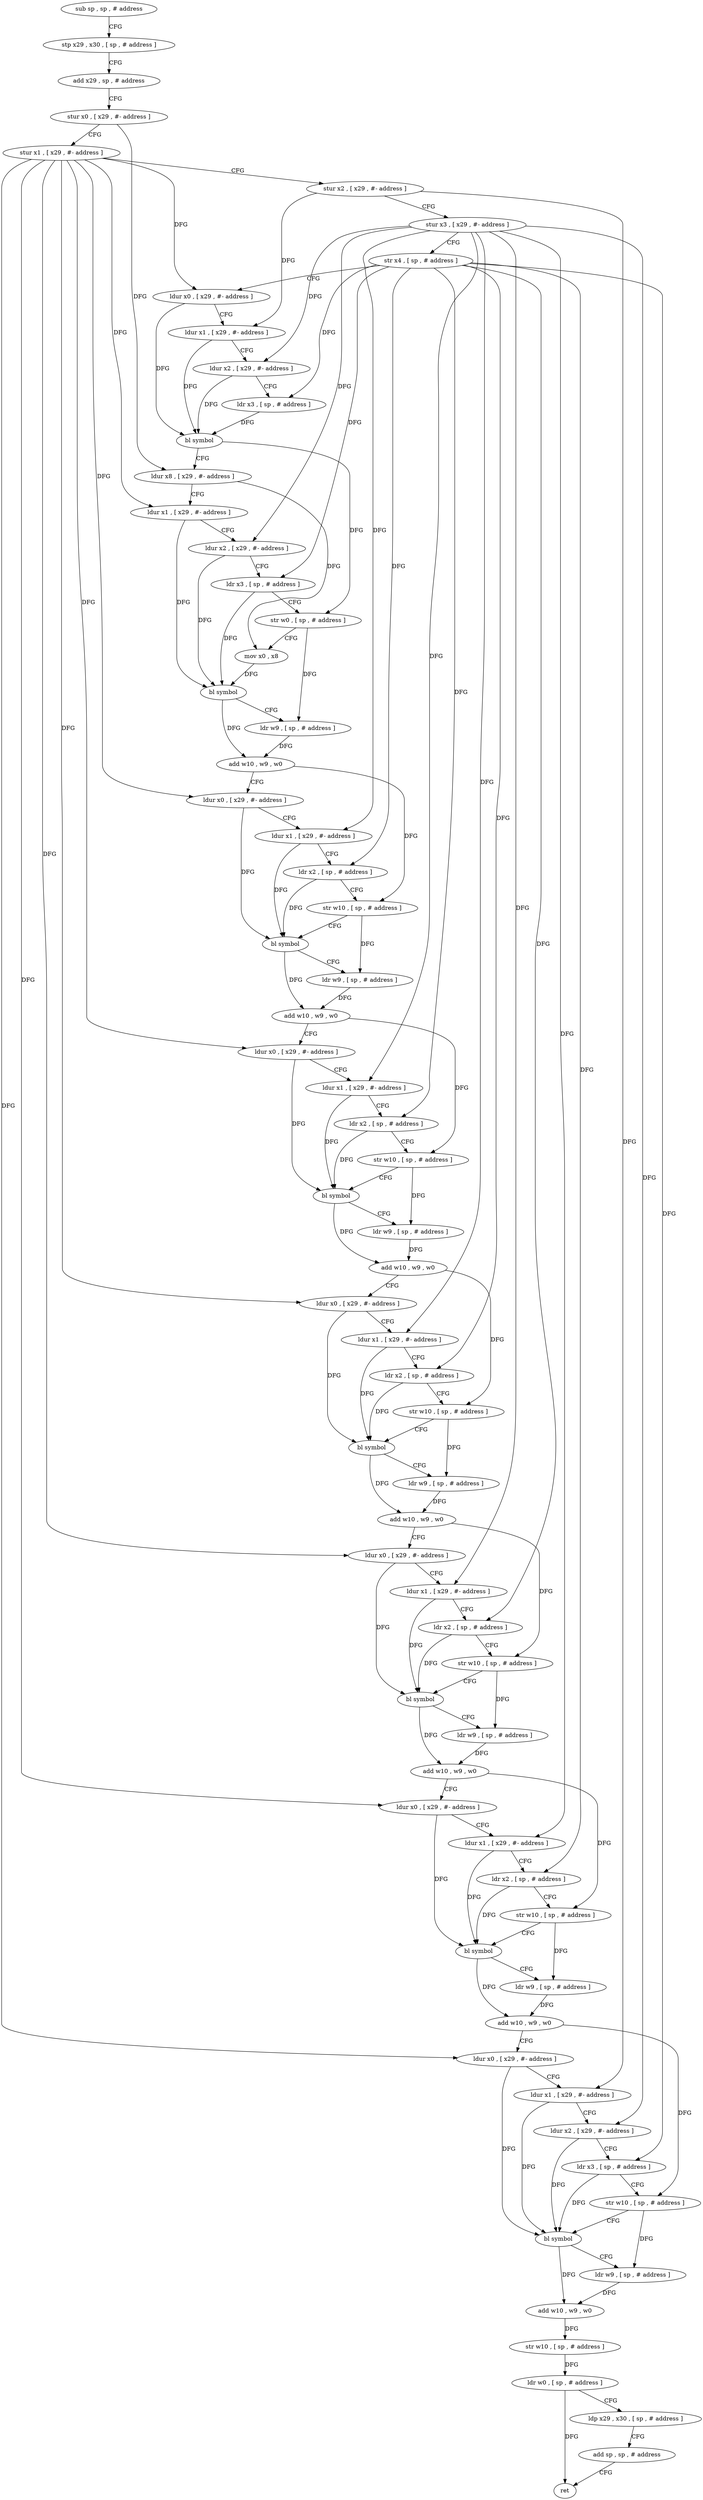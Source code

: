 digraph "func" {
"124608" [label = "sub sp , sp , # address" ]
"124612" [label = "stp x29 , x30 , [ sp , # address ]" ]
"124616" [label = "add x29 , sp , # address" ]
"124620" [label = "stur x0 , [ x29 , #- address ]" ]
"124624" [label = "stur x1 , [ x29 , #- address ]" ]
"124628" [label = "stur x2 , [ x29 , #- address ]" ]
"124632" [label = "stur x3 , [ x29 , #- address ]" ]
"124636" [label = "str x4 , [ sp , # address ]" ]
"124640" [label = "ldur x0 , [ x29 , #- address ]" ]
"124644" [label = "ldur x1 , [ x29 , #- address ]" ]
"124648" [label = "ldur x2 , [ x29 , #- address ]" ]
"124652" [label = "ldr x3 , [ sp , # address ]" ]
"124656" [label = "bl symbol" ]
"124660" [label = "ldur x8 , [ x29 , #- address ]" ]
"124664" [label = "ldur x1 , [ x29 , #- address ]" ]
"124668" [label = "ldur x2 , [ x29 , #- address ]" ]
"124672" [label = "ldr x3 , [ sp , # address ]" ]
"124676" [label = "str w0 , [ sp , # address ]" ]
"124680" [label = "mov x0 , x8" ]
"124684" [label = "bl symbol" ]
"124688" [label = "ldr w9 , [ sp , # address ]" ]
"124692" [label = "add w10 , w9 , w0" ]
"124696" [label = "ldur x0 , [ x29 , #- address ]" ]
"124700" [label = "ldur x1 , [ x29 , #- address ]" ]
"124704" [label = "ldr x2 , [ sp , # address ]" ]
"124708" [label = "str w10 , [ sp , # address ]" ]
"124712" [label = "bl symbol" ]
"124716" [label = "ldr w9 , [ sp , # address ]" ]
"124720" [label = "add w10 , w9 , w0" ]
"124724" [label = "ldur x0 , [ x29 , #- address ]" ]
"124728" [label = "ldur x1 , [ x29 , #- address ]" ]
"124732" [label = "ldr x2 , [ sp , # address ]" ]
"124736" [label = "str w10 , [ sp , # address ]" ]
"124740" [label = "bl symbol" ]
"124744" [label = "ldr w9 , [ sp , # address ]" ]
"124748" [label = "add w10 , w9 , w0" ]
"124752" [label = "ldur x0 , [ x29 , #- address ]" ]
"124756" [label = "ldur x1 , [ x29 , #- address ]" ]
"124760" [label = "ldr x2 , [ sp , # address ]" ]
"124764" [label = "str w10 , [ sp , # address ]" ]
"124768" [label = "bl symbol" ]
"124772" [label = "ldr w9 , [ sp , # address ]" ]
"124776" [label = "add w10 , w9 , w0" ]
"124780" [label = "ldur x0 , [ x29 , #- address ]" ]
"124784" [label = "ldur x1 , [ x29 , #- address ]" ]
"124788" [label = "ldr x2 , [ sp , # address ]" ]
"124792" [label = "str w10 , [ sp , # address ]" ]
"124796" [label = "bl symbol" ]
"124800" [label = "ldr w9 , [ sp , # address ]" ]
"124804" [label = "add w10 , w9 , w0" ]
"124808" [label = "ldur x0 , [ x29 , #- address ]" ]
"124812" [label = "ldur x1 , [ x29 , #- address ]" ]
"124816" [label = "ldr x2 , [ sp , # address ]" ]
"124820" [label = "str w10 , [ sp , # address ]" ]
"124824" [label = "bl symbol" ]
"124828" [label = "ldr w9 , [ sp , # address ]" ]
"124832" [label = "add w10 , w9 , w0" ]
"124836" [label = "ldur x0 , [ x29 , #- address ]" ]
"124840" [label = "ldur x1 , [ x29 , #- address ]" ]
"124844" [label = "ldur x2 , [ x29 , #- address ]" ]
"124848" [label = "ldr x3 , [ sp , # address ]" ]
"124852" [label = "str w10 , [ sp , # address ]" ]
"124856" [label = "bl symbol" ]
"124860" [label = "ldr w9 , [ sp , # address ]" ]
"124864" [label = "add w10 , w9 , w0" ]
"124868" [label = "str w10 , [ sp , # address ]" ]
"124872" [label = "ldr w0 , [ sp , # address ]" ]
"124876" [label = "ldp x29 , x30 , [ sp , # address ]" ]
"124880" [label = "add sp , sp , # address" ]
"124884" [label = "ret" ]
"124608" -> "124612" [ label = "CFG" ]
"124612" -> "124616" [ label = "CFG" ]
"124616" -> "124620" [ label = "CFG" ]
"124620" -> "124624" [ label = "CFG" ]
"124620" -> "124660" [ label = "DFG" ]
"124624" -> "124628" [ label = "CFG" ]
"124624" -> "124640" [ label = "DFG" ]
"124624" -> "124664" [ label = "DFG" ]
"124624" -> "124696" [ label = "DFG" ]
"124624" -> "124724" [ label = "DFG" ]
"124624" -> "124752" [ label = "DFG" ]
"124624" -> "124780" [ label = "DFG" ]
"124624" -> "124808" [ label = "DFG" ]
"124624" -> "124836" [ label = "DFG" ]
"124628" -> "124632" [ label = "CFG" ]
"124628" -> "124644" [ label = "DFG" ]
"124628" -> "124840" [ label = "DFG" ]
"124632" -> "124636" [ label = "CFG" ]
"124632" -> "124648" [ label = "DFG" ]
"124632" -> "124668" [ label = "DFG" ]
"124632" -> "124700" [ label = "DFG" ]
"124632" -> "124728" [ label = "DFG" ]
"124632" -> "124756" [ label = "DFG" ]
"124632" -> "124784" [ label = "DFG" ]
"124632" -> "124812" [ label = "DFG" ]
"124632" -> "124844" [ label = "DFG" ]
"124636" -> "124640" [ label = "CFG" ]
"124636" -> "124652" [ label = "DFG" ]
"124636" -> "124672" [ label = "DFG" ]
"124636" -> "124704" [ label = "DFG" ]
"124636" -> "124732" [ label = "DFG" ]
"124636" -> "124760" [ label = "DFG" ]
"124636" -> "124788" [ label = "DFG" ]
"124636" -> "124816" [ label = "DFG" ]
"124636" -> "124848" [ label = "DFG" ]
"124640" -> "124644" [ label = "CFG" ]
"124640" -> "124656" [ label = "DFG" ]
"124644" -> "124648" [ label = "CFG" ]
"124644" -> "124656" [ label = "DFG" ]
"124648" -> "124652" [ label = "CFG" ]
"124648" -> "124656" [ label = "DFG" ]
"124652" -> "124656" [ label = "DFG" ]
"124656" -> "124660" [ label = "CFG" ]
"124656" -> "124676" [ label = "DFG" ]
"124660" -> "124664" [ label = "CFG" ]
"124660" -> "124680" [ label = "DFG" ]
"124664" -> "124668" [ label = "CFG" ]
"124664" -> "124684" [ label = "DFG" ]
"124668" -> "124672" [ label = "CFG" ]
"124668" -> "124684" [ label = "DFG" ]
"124672" -> "124676" [ label = "CFG" ]
"124672" -> "124684" [ label = "DFG" ]
"124676" -> "124680" [ label = "CFG" ]
"124676" -> "124688" [ label = "DFG" ]
"124680" -> "124684" [ label = "DFG" ]
"124684" -> "124688" [ label = "CFG" ]
"124684" -> "124692" [ label = "DFG" ]
"124688" -> "124692" [ label = "DFG" ]
"124692" -> "124696" [ label = "CFG" ]
"124692" -> "124708" [ label = "DFG" ]
"124696" -> "124700" [ label = "CFG" ]
"124696" -> "124712" [ label = "DFG" ]
"124700" -> "124704" [ label = "CFG" ]
"124700" -> "124712" [ label = "DFG" ]
"124704" -> "124708" [ label = "CFG" ]
"124704" -> "124712" [ label = "DFG" ]
"124708" -> "124712" [ label = "CFG" ]
"124708" -> "124716" [ label = "DFG" ]
"124712" -> "124716" [ label = "CFG" ]
"124712" -> "124720" [ label = "DFG" ]
"124716" -> "124720" [ label = "DFG" ]
"124720" -> "124724" [ label = "CFG" ]
"124720" -> "124736" [ label = "DFG" ]
"124724" -> "124728" [ label = "CFG" ]
"124724" -> "124740" [ label = "DFG" ]
"124728" -> "124732" [ label = "CFG" ]
"124728" -> "124740" [ label = "DFG" ]
"124732" -> "124736" [ label = "CFG" ]
"124732" -> "124740" [ label = "DFG" ]
"124736" -> "124740" [ label = "CFG" ]
"124736" -> "124744" [ label = "DFG" ]
"124740" -> "124744" [ label = "CFG" ]
"124740" -> "124748" [ label = "DFG" ]
"124744" -> "124748" [ label = "DFG" ]
"124748" -> "124752" [ label = "CFG" ]
"124748" -> "124764" [ label = "DFG" ]
"124752" -> "124756" [ label = "CFG" ]
"124752" -> "124768" [ label = "DFG" ]
"124756" -> "124760" [ label = "CFG" ]
"124756" -> "124768" [ label = "DFG" ]
"124760" -> "124764" [ label = "CFG" ]
"124760" -> "124768" [ label = "DFG" ]
"124764" -> "124768" [ label = "CFG" ]
"124764" -> "124772" [ label = "DFG" ]
"124768" -> "124772" [ label = "CFG" ]
"124768" -> "124776" [ label = "DFG" ]
"124772" -> "124776" [ label = "DFG" ]
"124776" -> "124780" [ label = "CFG" ]
"124776" -> "124792" [ label = "DFG" ]
"124780" -> "124784" [ label = "CFG" ]
"124780" -> "124796" [ label = "DFG" ]
"124784" -> "124788" [ label = "CFG" ]
"124784" -> "124796" [ label = "DFG" ]
"124788" -> "124792" [ label = "CFG" ]
"124788" -> "124796" [ label = "DFG" ]
"124792" -> "124796" [ label = "CFG" ]
"124792" -> "124800" [ label = "DFG" ]
"124796" -> "124800" [ label = "CFG" ]
"124796" -> "124804" [ label = "DFG" ]
"124800" -> "124804" [ label = "DFG" ]
"124804" -> "124808" [ label = "CFG" ]
"124804" -> "124820" [ label = "DFG" ]
"124808" -> "124812" [ label = "CFG" ]
"124808" -> "124824" [ label = "DFG" ]
"124812" -> "124816" [ label = "CFG" ]
"124812" -> "124824" [ label = "DFG" ]
"124816" -> "124820" [ label = "CFG" ]
"124816" -> "124824" [ label = "DFG" ]
"124820" -> "124824" [ label = "CFG" ]
"124820" -> "124828" [ label = "DFG" ]
"124824" -> "124828" [ label = "CFG" ]
"124824" -> "124832" [ label = "DFG" ]
"124828" -> "124832" [ label = "DFG" ]
"124832" -> "124836" [ label = "CFG" ]
"124832" -> "124852" [ label = "DFG" ]
"124836" -> "124840" [ label = "CFG" ]
"124836" -> "124856" [ label = "DFG" ]
"124840" -> "124844" [ label = "CFG" ]
"124840" -> "124856" [ label = "DFG" ]
"124844" -> "124848" [ label = "CFG" ]
"124844" -> "124856" [ label = "DFG" ]
"124848" -> "124852" [ label = "CFG" ]
"124848" -> "124856" [ label = "DFG" ]
"124852" -> "124856" [ label = "CFG" ]
"124852" -> "124860" [ label = "DFG" ]
"124856" -> "124860" [ label = "CFG" ]
"124856" -> "124864" [ label = "DFG" ]
"124860" -> "124864" [ label = "DFG" ]
"124864" -> "124868" [ label = "DFG" ]
"124868" -> "124872" [ label = "DFG" ]
"124872" -> "124876" [ label = "CFG" ]
"124872" -> "124884" [ label = "DFG" ]
"124876" -> "124880" [ label = "CFG" ]
"124880" -> "124884" [ label = "CFG" ]
}
